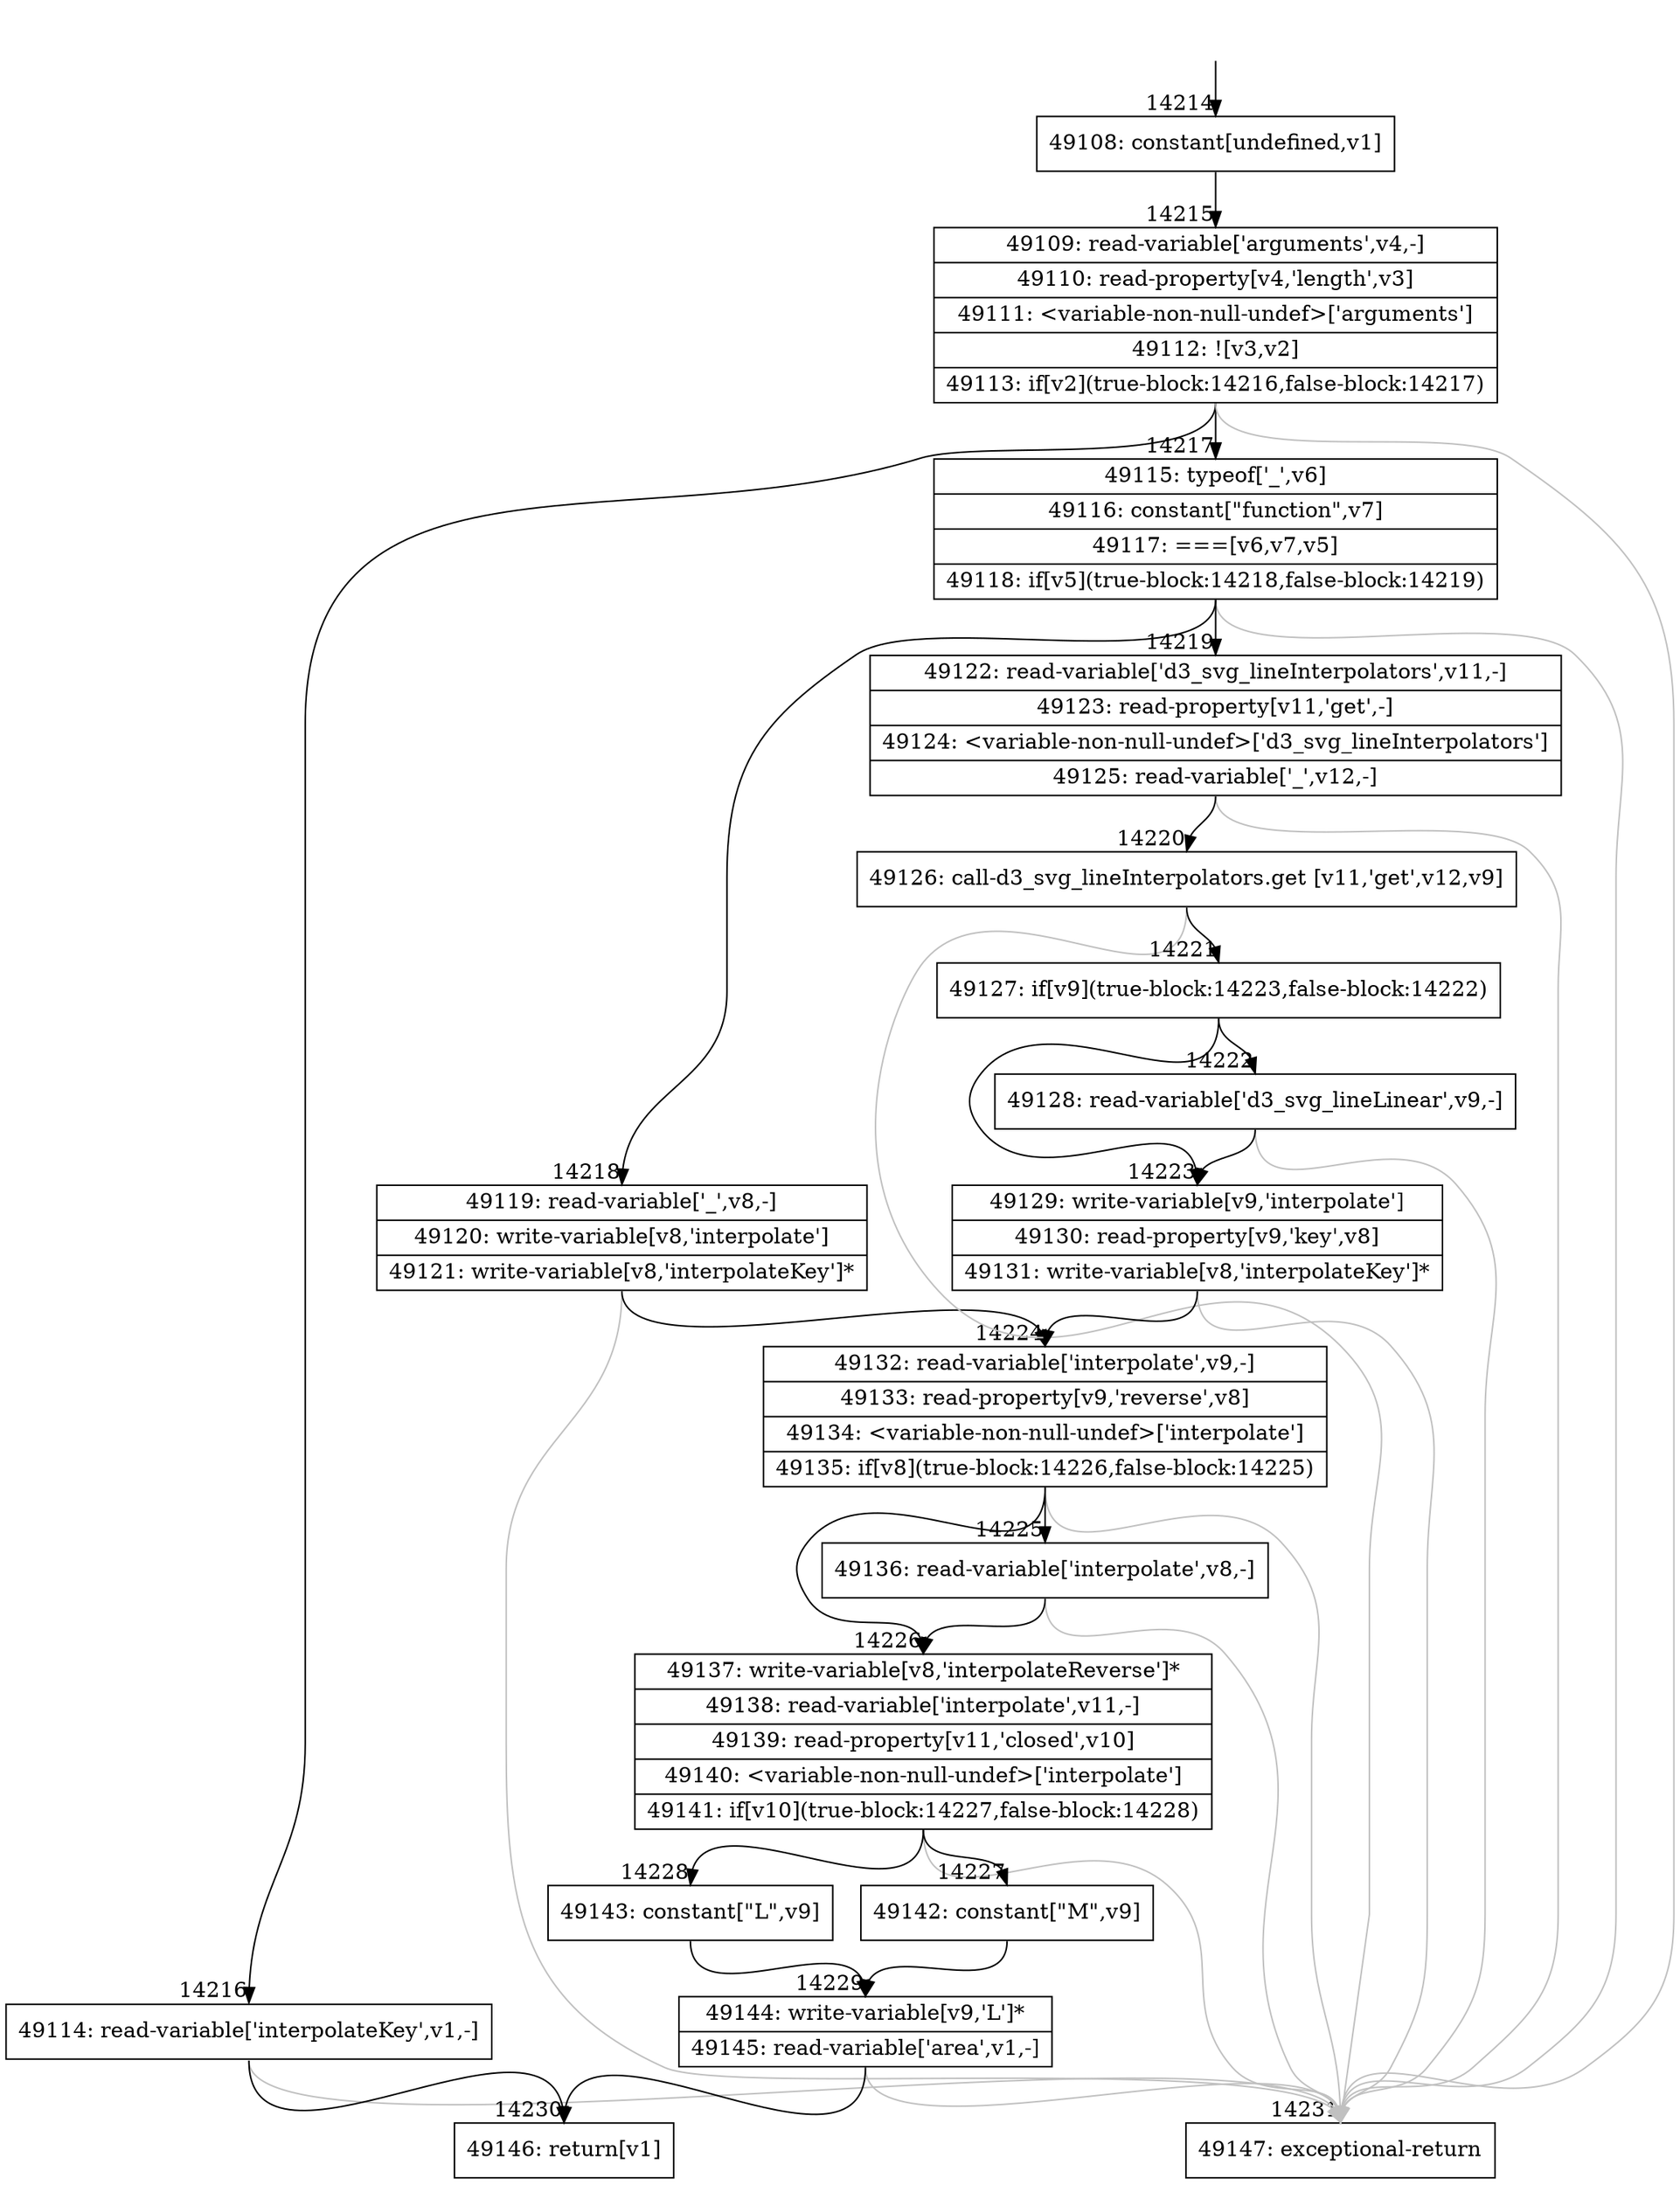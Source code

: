 digraph {
rankdir="TD"
BB_entry1312[shape=none,label=""];
BB_entry1312 -> BB14214 [tailport=s, headport=n, headlabel="    14214"]
BB14214 [shape=record label="{49108: constant[undefined,v1]}" ] 
BB14214 -> BB14215 [tailport=s, headport=n, headlabel="      14215"]
BB14215 [shape=record label="{49109: read-variable['arguments',v4,-]|49110: read-property[v4,'length',v3]|49111: \<variable-non-null-undef\>['arguments']|49112: ![v3,v2]|49113: if[v2](true-block:14216,false-block:14217)}" ] 
BB14215 -> BB14216 [tailport=s, headport=n, headlabel="      14216"]
BB14215 -> BB14217 [tailport=s, headport=n, headlabel="      14217"]
BB14215 -> BB14231 [tailport=s, headport=n, color=gray, headlabel="      14231"]
BB14216 [shape=record label="{49114: read-variable['interpolateKey',v1,-]}" ] 
BB14216 -> BB14230 [tailport=s, headport=n, headlabel="      14230"]
BB14216 -> BB14231 [tailport=s, headport=n, color=gray]
BB14217 [shape=record label="{49115: typeof['_',v6]|49116: constant[\"function\",v7]|49117: ===[v6,v7,v5]|49118: if[v5](true-block:14218,false-block:14219)}" ] 
BB14217 -> BB14218 [tailport=s, headport=n, headlabel="      14218"]
BB14217 -> BB14219 [tailport=s, headport=n, headlabel="      14219"]
BB14217 -> BB14231 [tailport=s, headport=n, color=gray]
BB14218 [shape=record label="{49119: read-variable['_',v8,-]|49120: write-variable[v8,'interpolate']|49121: write-variable[v8,'interpolateKey']*}" ] 
BB14218 -> BB14224 [tailport=s, headport=n, headlabel="      14224"]
BB14218 -> BB14231 [tailport=s, headport=n, color=gray]
BB14219 [shape=record label="{49122: read-variable['d3_svg_lineInterpolators',v11,-]|49123: read-property[v11,'get',-]|49124: \<variable-non-null-undef\>['d3_svg_lineInterpolators']|49125: read-variable['_',v12,-]}" ] 
BB14219 -> BB14220 [tailport=s, headport=n, headlabel="      14220"]
BB14219 -> BB14231 [tailport=s, headport=n, color=gray]
BB14220 [shape=record label="{49126: call-d3_svg_lineInterpolators.get [v11,'get',v12,v9]}" ] 
BB14220 -> BB14221 [tailport=s, headport=n, headlabel="      14221"]
BB14220 -> BB14231 [tailport=s, headport=n, color=gray]
BB14221 [shape=record label="{49127: if[v9](true-block:14223,false-block:14222)}" ] 
BB14221 -> BB14223 [tailport=s, headport=n, headlabel="      14223"]
BB14221 -> BB14222 [tailport=s, headport=n, headlabel="      14222"]
BB14222 [shape=record label="{49128: read-variable['d3_svg_lineLinear',v9,-]}" ] 
BB14222 -> BB14223 [tailport=s, headport=n]
BB14222 -> BB14231 [tailport=s, headport=n, color=gray]
BB14223 [shape=record label="{49129: write-variable[v9,'interpolate']|49130: read-property[v9,'key',v8]|49131: write-variable[v8,'interpolateKey']*}" ] 
BB14223 -> BB14224 [tailport=s, headport=n]
BB14223 -> BB14231 [tailport=s, headport=n, color=gray]
BB14224 [shape=record label="{49132: read-variable['interpolate',v9,-]|49133: read-property[v9,'reverse',v8]|49134: \<variable-non-null-undef\>['interpolate']|49135: if[v8](true-block:14226,false-block:14225)}" ] 
BB14224 -> BB14226 [tailport=s, headport=n, headlabel="      14226"]
BB14224 -> BB14225 [tailport=s, headport=n, headlabel="      14225"]
BB14224 -> BB14231 [tailport=s, headport=n, color=gray]
BB14225 [shape=record label="{49136: read-variable['interpolate',v8,-]}" ] 
BB14225 -> BB14226 [tailport=s, headport=n]
BB14225 -> BB14231 [tailport=s, headport=n, color=gray]
BB14226 [shape=record label="{49137: write-variable[v8,'interpolateReverse']*|49138: read-variable['interpolate',v11,-]|49139: read-property[v11,'closed',v10]|49140: \<variable-non-null-undef\>['interpolate']|49141: if[v10](true-block:14227,false-block:14228)}" ] 
BB14226 -> BB14227 [tailport=s, headport=n, headlabel="      14227"]
BB14226 -> BB14228 [tailport=s, headport=n, headlabel="      14228"]
BB14226 -> BB14231 [tailport=s, headport=n, color=gray]
BB14227 [shape=record label="{49142: constant[\"M\",v9]}" ] 
BB14227 -> BB14229 [tailport=s, headport=n, headlabel="      14229"]
BB14228 [shape=record label="{49143: constant[\"L\",v9]}" ] 
BB14228 -> BB14229 [tailport=s, headport=n]
BB14229 [shape=record label="{49144: write-variable[v9,'L']*|49145: read-variable['area',v1,-]}" ] 
BB14229 -> BB14230 [tailport=s, headport=n]
BB14229 -> BB14231 [tailport=s, headport=n, color=gray]
BB14230 [shape=record label="{49146: return[v1]}" ] 
BB14231 [shape=record label="{49147: exceptional-return}" ] 
//#$~ 8415
}
